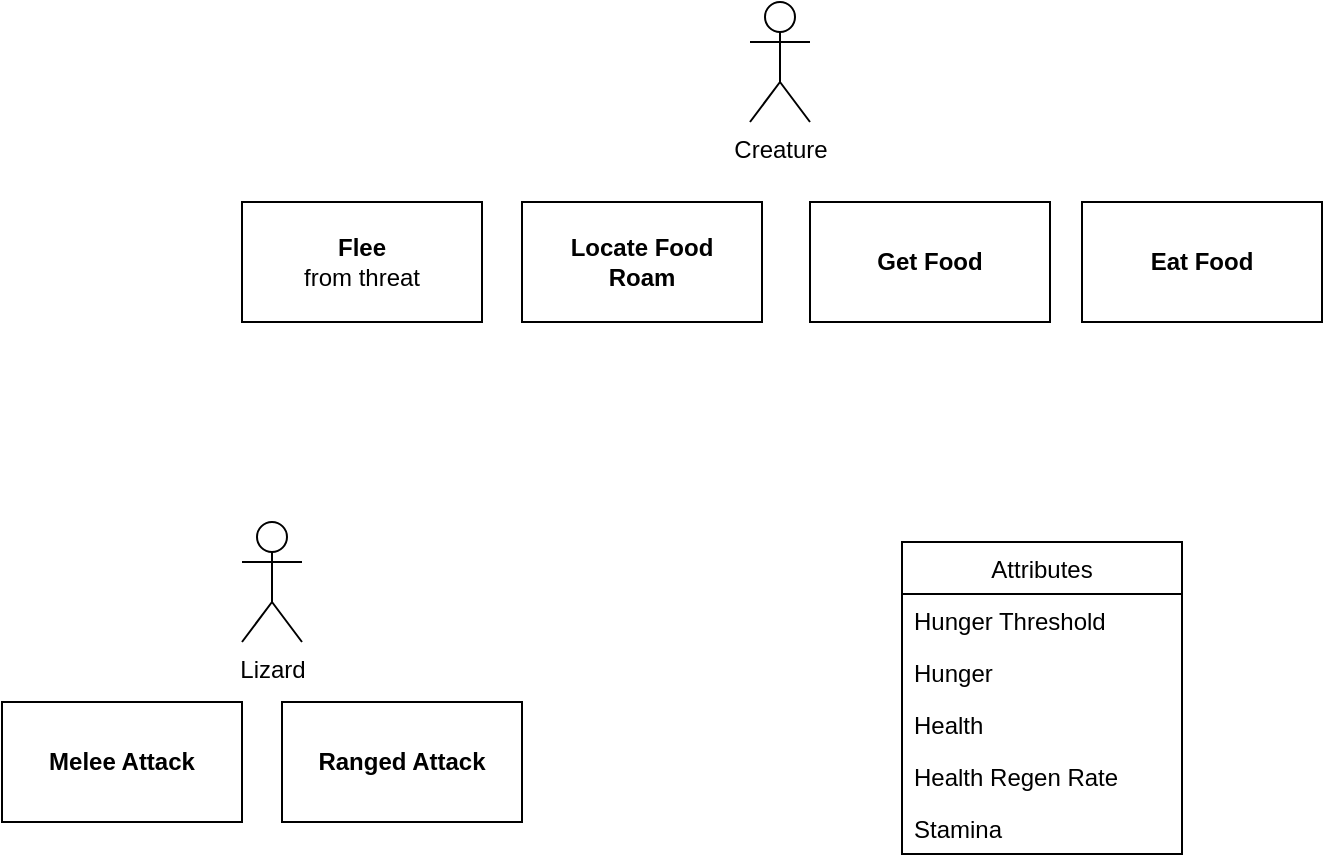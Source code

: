 <mxfile version="14.4.2" type="github">
  <diagram id="sP1BEkB5rZuLdxHkqu5_" name="Page-1">
    <mxGraphModel dx="1426" dy="808" grid="1" gridSize="10" guides="1" tooltips="1" connect="1" arrows="1" fold="1" page="1" pageScale="1" pageWidth="827" pageHeight="1169" math="0" shadow="0">
      <root>
        <mxCell id="0" />
        <mxCell id="1" parent="0" />
        <mxCell id="eLbIoZme7NKjvp2zswM4-2" value="&lt;div&gt;Creature&lt;/div&gt;" style="shape=umlActor;verticalLabelPosition=bottom;verticalAlign=top;html=1;outlineConnect=0;" vertex="1" parent="1">
          <mxGeometry x="384" y="100" width="30" height="60" as="geometry" />
        </mxCell>
        <mxCell id="eLbIoZme7NKjvp2zswM4-3" value="&lt;div&gt;&lt;b&gt;Flee&lt;/b&gt;&lt;br&gt;&lt;/div&gt;&lt;div&gt;from threat&lt;br&gt;&lt;/div&gt;" style="rounded=0;whiteSpace=wrap;html=1;" vertex="1" parent="1">
          <mxGeometry x="130" y="200" width="120" height="60" as="geometry" />
        </mxCell>
        <mxCell id="eLbIoZme7NKjvp2zswM4-5" value="&lt;div&gt;&lt;b&gt;Locate Food&lt;/b&gt;&lt;/div&gt;&lt;div&gt;&lt;b&gt;Roam&lt;br&gt;&lt;/b&gt;&lt;/div&gt;" style="whiteSpace=wrap;html=1;" vertex="1" parent="1">
          <mxGeometry x="270" y="200" width="120" height="60" as="geometry" />
        </mxCell>
        <mxCell id="eLbIoZme7NKjvp2zswM4-6" value="&lt;b&gt;Eat Food&lt;br&gt;&lt;/b&gt;" style="whiteSpace=wrap;html=1;" vertex="1" parent="1">
          <mxGeometry x="550" y="200" width="120" height="60" as="geometry" />
        </mxCell>
        <mxCell id="eLbIoZme7NKjvp2zswM4-8" value="&lt;div&gt;&lt;b&gt;Get Food&lt;/b&gt;&lt;/div&gt;" style="whiteSpace=wrap;html=1;" vertex="1" parent="1">
          <mxGeometry x="414" y="200" width="120" height="60" as="geometry" />
        </mxCell>
        <mxCell id="eLbIoZme7NKjvp2zswM4-10" value="&lt;div&gt;Lizard&lt;/div&gt;" style="shape=umlActor;verticalLabelPosition=bottom;verticalAlign=top;html=1;outlineConnect=0;" vertex="1" parent="1">
          <mxGeometry x="130" y="360" width="30" height="60" as="geometry" />
        </mxCell>
        <mxCell id="eLbIoZme7NKjvp2zswM4-11" value="&lt;b&gt;Melee Attack&lt;/b&gt;" style="whiteSpace=wrap;html=1;" vertex="1" parent="1">
          <mxGeometry x="10" y="450" width="120" height="60" as="geometry" />
        </mxCell>
        <mxCell id="eLbIoZme7NKjvp2zswM4-12" value="&lt;b&gt;Ranged Attack&lt;/b&gt;" style="whiteSpace=wrap;html=1;" vertex="1" parent="1">
          <mxGeometry x="150" y="450" width="120" height="60" as="geometry" />
        </mxCell>
        <mxCell id="eLbIoZme7NKjvp2zswM4-14" value="Attributes" style="swimlane;fontStyle=0;childLayout=stackLayout;horizontal=1;startSize=26;fillColor=none;horizontalStack=0;resizeParent=1;resizeParentMax=0;resizeLast=0;collapsible=1;marginBottom=0;" vertex="1" parent="1">
          <mxGeometry x="460" y="370" width="140" height="156" as="geometry" />
        </mxCell>
        <mxCell id="eLbIoZme7NKjvp2zswM4-16" value="Hunger Threshold" style="text;strokeColor=none;fillColor=none;align=left;verticalAlign=top;spacingLeft=4;spacingRight=4;overflow=hidden;rotatable=0;points=[[0,0.5],[1,0.5]];portConstraint=eastwest;" vertex="1" parent="eLbIoZme7NKjvp2zswM4-14">
          <mxGeometry y="26" width="140" height="26" as="geometry" />
        </mxCell>
        <mxCell id="eLbIoZme7NKjvp2zswM4-15" value="Hunger" style="text;strokeColor=none;fillColor=none;align=left;verticalAlign=top;spacingLeft=4;spacingRight=4;overflow=hidden;rotatable=0;points=[[0,0.5],[1,0.5]];portConstraint=eastwest;" vertex="1" parent="eLbIoZme7NKjvp2zswM4-14">
          <mxGeometry y="52" width="140" height="26" as="geometry" />
        </mxCell>
        <mxCell id="eLbIoZme7NKjvp2zswM4-17" value="Health" style="text;strokeColor=none;fillColor=none;align=left;verticalAlign=top;spacingLeft=4;spacingRight=4;overflow=hidden;rotatable=0;points=[[0,0.5],[1,0.5]];portConstraint=eastwest;" vertex="1" parent="eLbIoZme7NKjvp2zswM4-14">
          <mxGeometry y="78" width="140" height="26" as="geometry" />
        </mxCell>
        <mxCell id="eLbIoZme7NKjvp2zswM4-18" value="Health Regen Rate" style="text;strokeColor=none;fillColor=none;align=left;verticalAlign=top;spacingLeft=4;spacingRight=4;overflow=hidden;rotatable=0;points=[[0,0.5],[1,0.5]];portConstraint=eastwest;" vertex="1" parent="eLbIoZme7NKjvp2zswM4-14">
          <mxGeometry y="104" width="140" height="26" as="geometry" />
        </mxCell>
        <mxCell id="eLbIoZme7NKjvp2zswM4-19" value="Stamina" style="text;strokeColor=none;fillColor=none;align=left;verticalAlign=top;spacingLeft=4;spacingRight=4;overflow=hidden;rotatable=0;points=[[0,0.5],[1,0.5]];portConstraint=eastwest;" vertex="1" parent="eLbIoZme7NKjvp2zswM4-14">
          <mxGeometry y="130" width="140" height="26" as="geometry" />
        </mxCell>
      </root>
    </mxGraphModel>
  </diagram>
</mxfile>
